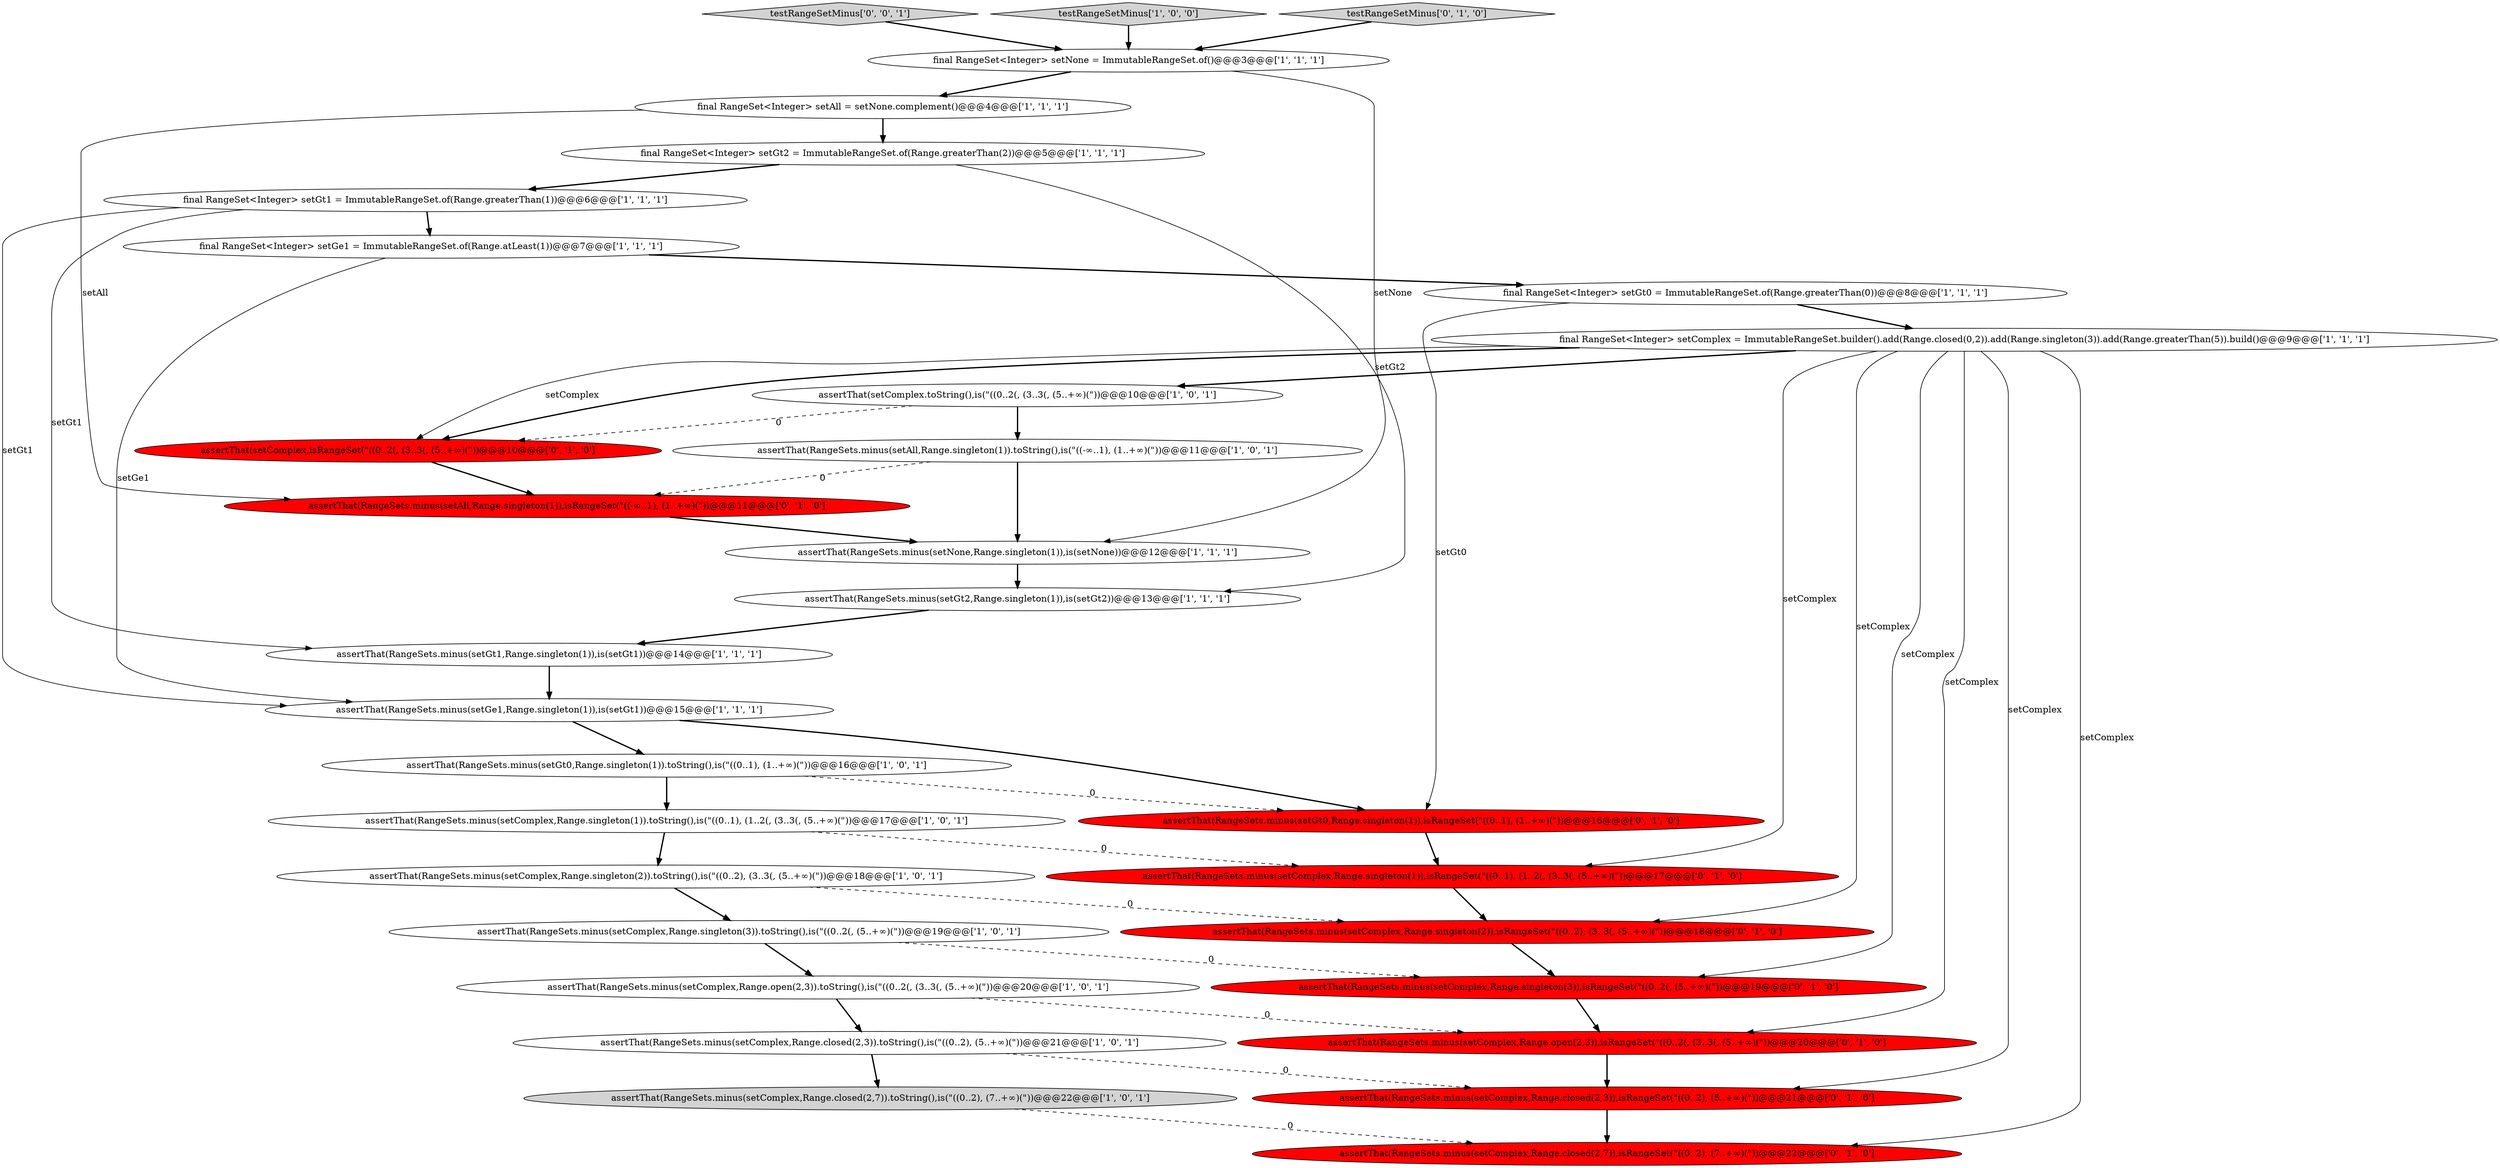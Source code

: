 digraph {
20 [style = filled, label = "final RangeSet<Integer> setGt0 = ImmutableRangeSet.of(Range.greaterThan(0))@@@8@@@['1', '1', '1']", fillcolor = white, shape = ellipse image = "AAA0AAABBB1BBB"];
23 [style = filled, label = "assertThat(RangeSets.minus(setComplex,Range.singleton(3)),isRangeSet(\"((0..2(, (5..+∞)(\"))@@@19@@@['0', '1', '0']", fillcolor = red, shape = ellipse image = "AAA1AAABBB2BBB"];
16 [style = filled, label = "assertThat(RangeSets.minus(setComplex,Range.closed(2,3)).toString(),is(\"((0‥2), (5‥+∞)(\"))@@@21@@@['1', '0', '1']", fillcolor = white, shape = ellipse image = "AAA0AAABBB1BBB"];
8 [style = filled, label = "final RangeSet<Integer> setGt2 = ImmutableRangeSet.of(Range.greaterThan(2))@@@5@@@['1', '1', '1']", fillcolor = white, shape = ellipse image = "AAA0AAABBB1BBB"];
7 [style = filled, label = "final RangeSet<Integer> setGt1 = ImmutableRangeSet.of(Range.greaterThan(1))@@@6@@@['1', '1', '1']", fillcolor = white, shape = ellipse image = "AAA0AAABBB1BBB"];
11 [style = filled, label = "assertThat(RangeSets.minus(setNone,Range.singleton(1)),is(setNone))@@@12@@@['1', '1', '1']", fillcolor = white, shape = ellipse image = "AAA0AAABBB1BBB"];
10 [style = filled, label = "assertThat(RangeSets.minus(setGe1,Range.singleton(1)),is(setGt1))@@@15@@@['1', '1', '1']", fillcolor = white, shape = ellipse image = "AAA0AAABBB1BBB"];
14 [style = filled, label = "assertThat(RangeSets.minus(setComplex,Range.singleton(1)).toString(),is(\"((0‥1), (1‥2(, (3‥3(, (5‥+∞)(\"))@@@17@@@['1', '0', '1']", fillcolor = white, shape = ellipse image = "AAA0AAABBB1BBB"];
2 [style = filled, label = "assertThat(setComplex.toString(),is(\"((0‥2(, (3‥3(, (5‥+∞)(\"))@@@10@@@['1', '0', '1']", fillcolor = white, shape = ellipse image = "AAA0AAABBB1BBB"];
9 [style = filled, label = "assertThat(RangeSets.minus(setAll,Range.singleton(1)).toString(),is(\"((-∞‥1), (1‥+∞)(\"))@@@11@@@['1', '0', '1']", fillcolor = white, shape = ellipse image = "AAA0AAABBB1BBB"];
25 [style = filled, label = "assertThat(RangeSets.minus(setGt0,Range.singleton(1)),isRangeSet(\"((0..1), (1..+∞)(\"))@@@16@@@['0', '1', '0']", fillcolor = red, shape = ellipse image = "AAA1AAABBB2BBB"];
29 [style = filled, label = "assertThat(RangeSets.minus(setComplex,Range.closed(2,7)),isRangeSet(\"((0..2), (7..+∞)(\"))@@@22@@@['0', '1', '0']", fillcolor = red, shape = ellipse image = "AAA1AAABBB2BBB"];
1 [style = filled, label = "final RangeSet<Integer> setAll = setNone.complement()@@@4@@@['1', '1', '1']", fillcolor = white, shape = ellipse image = "AAA0AAABBB1BBB"];
24 [style = filled, label = "assertThat(RangeSets.minus(setAll,Range.singleton(1)),isRangeSet(\"((-∞..1), (1..+∞)(\"))@@@11@@@['0', '1', '0']", fillcolor = red, shape = ellipse image = "AAA1AAABBB2BBB"];
22 [style = filled, label = "assertThat(setComplex,isRangeSet(\"((0..2(, (3..3(, (5..+∞)(\"))@@@10@@@['0', '1', '0']", fillcolor = red, shape = ellipse image = "AAA1AAABBB2BBB"];
4 [style = filled, label = "assertThat(RangeSets.minus(setComplex,Range.open(2,3)).toString(),is(\"((0‥2(, (3‥3(, (5‥+∞)(\"))@@@20@@@['1', '0', '1']", fillcolor = white, shape = ellipse image = "AAA0AAABBB1BBB"];
30 [style = filled, label = "assertThat(RangeSets.minus(setComplex,Range.singleton(2)),isRangeSet(\"((0..2), (3..3(, (5..+∞)(\"))@@@18@@@['0', '1', '0']", fillcolor = red, shape = ellipse image = "AAA1AAABBB2BBB"];
31 [style = filled, label = "testRangeSetMinus['0', '0', '1']", fillcolor = lightgray, shape = diamond image = "AAA0AAABBB3BBB"];
3 [style = filled, label = "assertThat(RangeSets.minus(setGt2,Range.singleton(1)),is(setGt2))@@@13@@@['1', '1', '1']", fillcolor = white, shape = ellipse image = "AAA0AAABBB1BBB"];
5 [style = filled, label = "assertThat(RangeSets.minus(setComplex,Range.singleton(3)).toString(),is(\"((0‥2(, (5‥+∞)(\"))@@@19@@@['1', '0', '1']", fillcolor = white, shape = ellipse image = "AAA0AAABBB1BBB"];
0 [style = filled, label = "testRangeSetMinus['1', '0', '0']", fillcolor = lightgray, shape = diamond image = "AAA0AAABBB1BBB"];
18 [style = filled, label = "assertThat(RangeSets.minus(setComplex,Range.closed(2,7)).toString(),is(\"((0‥2), (7‥+∞)(\"))@@@22@@@['1', '0', '1']", fillcolor = lightgray, shape = ellipse image = "AAA0AAABBB1BBB"];
21 [style = filled, label = "testRangeSetMinus['0', '1', '0']", fillcolor = lightgray, shape = diamond image = "AAA0AAABBB2BBB"];
13 [style = filled, label = "assertThat(RangeSets.minus(setComplex,Range.singleton(2)).toString(),is(\"((0‥2), (3‥3(, (5‥+∞)(\"))@@@18@@@['1', '0', '1']", fillcolor = white, shape = ellipse image = "AAA0AAABBB1BBB"];
6 [style = filled, label = "final RangeSet<Integer> setGe1 = ImmutableRangeSet.of(Range.atLeast(1))@@@7@@@['1', '1', '1']", fillcolor = white, shape = ellipse image = "AAA0AAABBB1BBB"];
15 [style = filled, label = "final RangeSet<Integer> setComplex = ImmutableRangeSet.builder().add(Range.closed(0,2)).add(Range.singleton(3)).add(Range.greaterThan(5)).build()@@@9@@@['1', '1', '1']", fillcolor = white, shape = ellipse image = "AAA0AAABBB1BBB"];
17 [style = filled, label = "assertThat(RangeSets.minus(setGt1,Range.singleton(1)),is(setGt1))@@@14@@@['1', '1', '1']", fillcolor = white, shape = ellipse image = "AAA0AAABBB1BBB"];
27 [style = filled, label = "assertThat(RangeSets.minus(setComplex,Range.singleton(1)),isRangeSet(\"((0..1), (1..2(, (3..3(, (5..+∞)(\"))@@@17@@@['0', '1', '0']", fillcolor = red, shape = ellipse image = "AAA1AAABBB2BBB"];
26 [style = filled, label = "assertThat(RangeSets.minus(setComplex,Range.closed(2,3)),isRangeSet(\"((0..2), (5..+∞)(\"))@@@21@@@['0', '1', '0']", fillcolor = red, shape = ellipse image = "AAA1AAABBB2BBB"];
12 [style = filled, label = "final RangeSet<Integer> setNone = ImmutableRangeSet.of()@@@3@@@['1', '1', '1']", fillcolor = white, shape = ellipse image = "AAA0AAABBB1BBB"];
28 [style = filled, label = "assertThat(RangeSets.minus(setComplex,Range.open(2,3)),isRangeSet(\"((0..2(, (3..3(, (5..+∞)(\"))@@@20@@@['0', '1', '0']", fillcolor = red, shape = ellipse image = "AAA1AAABBB2BBB"];
19 [style = filled, label = "assertThat(RangeSets.minus(setGt0,Range.singleton(1)).toString(),is(\"((0‥1), (1‥+∞)(\"))@@@16@@@['1', '0', '1']", fillcolor = white, shape = ellipse image = "AAA0AAABBB1BBB"];
17->10 [style = bold, label=""];
15->27 [style = solid, label="setComplex"];
15->2 [style = bold, label=""];
16->18 [style = bold, label=""];
1->8 [style = bold, label=""];
9->11 [style = bold, label=""];
9->24 [style = dashed, label="0"];
5->23 [style = dashed, label="0"];
10->19 [style = bold, label=""];
0->12 [style = bold, label=""];
27->30 [style = bold, label=""];
26->29 [style = bold, label=""];
30->23 [style = bold, label=""];
1->24 [style = solid, label="setAll"];
7->17 [style = solid, label="setGt1"];
15->23 [style = solid, label="setComplex"];
28->26 [style = bold, label=""];
2->9 [style = bold, label=""];
20->25 [style = solid, label="setGt0"];
12->1 [style = bold, label=""];
14->27 [style = dashed, label="0"];
31->12 [style = bold, label=""];
8->7 [style = bold, label=""];
15->22 [style = bold, label=""];
4->28 [style = dashed, label="0"];
21->12 [style = bold, label=""];
23->28 [style = bold, label=""];
6->20 [style = bold, label=""];
25->27 [style = bold, label=""];
16->26 [style = dashed, label="0"];
12->11 [style = solid, label="setNone"];
15->30 [style = solid, label="setComplex"];
19->14 [style = bold, label=""];
15->22 [style = solid, label="setComplex"];
11->3 [style = bold, label=""];
10->25 [style = bold, label=""];
6->10 [style = solid, label="setGe1"];
24->11 [style = bold, label=""];
5->4 [style = bold, label=""];
7->6 [style = bold, label=""];
15->29 [style = solid, label="setComplex"];
13->5 [style = bold, label=""];
3->17 [style = bold, label=""];
8->3 [style = solid, label="setGt2"];
19->25 [style = dashed, label="0"];
14->13 [style = bold, label=""];
22->24 [style = bold, label=""];
7->10 [style = solid, label="setGt1"];
15->26 [style = solid, label="setComplex"];
20->15 [style = bold, label=""];
15->28 [style = solid, label="setComplex"];
2->22 [style = dashed, label="0"];
13->30 [style = dashed, label="0"];
4->16 [style = bold, label=""];
18->29 [style = dashed, label="0"];
}
